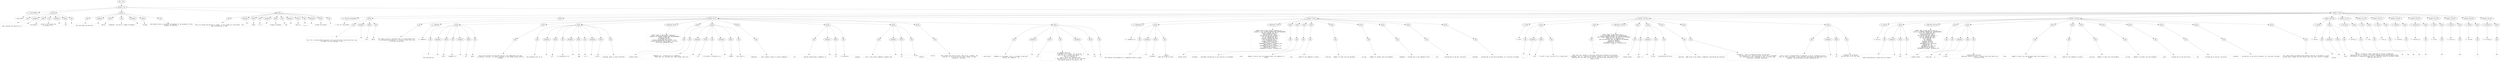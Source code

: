 digraph lpegNode {

node [fontname=Helvetica]
edge [style=dashed]

doc_0 [label="doc - 231"]


doc_0 -> { section_1}
{rank=same; section_1}

section_1 [label="section: 1-14"]


// END RANK doc_0

section_1 -> { header_2 prose_3 prose_4 prose_5 section_6}
{rank=same; header_2 prose_3 prose_4 prose_5 section_6}

header_2 [label="1 : Concordance"]

prose_3 [label="prose"]

prose_4 [label="prose"]

prose_5 [label="prose"]

section_6 [label="section: 15-229"]


// END RANK section_1

header_2 -> leaf_7
leaf_7  [color=Gray,shape=rectangle,fontname=Inconsolata,label="* Concordance"]
// END RANK header_2

prose_3 -> { raw_8 prespace_9 bold_10 raw_11 prespace_12 literal_13 raw_14}
{rank=same; raw_8 prespace_9 bold_10 raw_11 prespace_12 literal_13 raw_14}

raw_8 [label="raw"]

prespace_9 [label="prespace"]

bold_10 [label="bold"]

raw_11 [label="raw"]

prespace_12 [label="prespace"]

literal_13 [label="literal"]

raw_14 [label="raw"]


// END RANK prose_3

raw_8 -> leaf_15
leaf_15  [color=Gray,shape=rectangle,fontname=Inconsolata,label="

  This contains the SQLite for a"]
// END RANK raw_8

prespace_9 -> leaf_16
leaf_16  [color=Gray,shape=rectangle,fontname=Inconsolata,label=" "]
// END RANK prespace_9

bold_10 -> leaf_17
leaf_17  [color=Gray,shape=rectangle,fontname=Inconsolata,label="concordance"]
// END RANK bold_10

raw_11 -> leaf_18
leaf_18  [color=Gray,shape=rectangle,fontname=Inconsolata,label=", which is in essence the
co-product of a"]
// END RANK raw_11

prespace_12 -> leaf_19
leaf_19  [color=Gray,shape=rectangle,fontname=Inconsolata,label=" "]
// END RANK prespace_12

literal_13 -> leaf_20
leaf_20  [color=Gray,shape=rectangle,fontname=Inconsolata,label="Doc"]
// END RANK literal_13

raw_14 -> leaf_21
leaf_21  [color=Gray,shape=rectangle,fontname=Inconsolata,label=".
"]
// END RANK raw_14

prose_4 -> { raw_22 prespace_23 literal_24 raw_25 prespace_26 literal_27 raw_28}
{rank=same; raw_22 prespace_23 literal_24 raw_25 prespace_26 literal_27 raw_28}

raw_22 [label="raw"]

prespace_23 [label="prespace"]

literal_24 [label="literal"]

raw_25 [label="raw"]

prespace_26 [label="prespace"]

literal_27 [label="literal"]

raw_28 [label="raw"]


// END RANK prose_4

raw_22 -> leaf_29
leaf_29  [color=Gray,shape=rectangle,fontname=Inconsolata,label="
This describes two distinct"]
// END RANK raw_22

prespace_23 -> leaf_30
leaf_30  [color=Gray,shape=rectangle,fontname=Inconsolata,label=" "]
// END RANK prespace_23

literal_24 -> leaf_31
leaf_31  [color=Gray,shape=rectangle,fontname=Inconsolata,label="SQLite"]
// END RANK literal_24

raw_25 -> leaf_32
leaf_32  [color=Gray,shape=rectangle,fontname=Inconsolata,label=" databases, one held in common throughout"]
// END RANK raw_25

prespace_26 -> leaf_33
leaf_33  [color=Gray,shape=rectangle,fontname=Inconsolata,label=""]
// END RANK prespace_26

literal_27 -> leaf_34
leaf_34  [color=Gray,shape=rectangle,fontname=Inconsolata,label="bridge"]
// END RANK literal_27

raw_28 -> leaf_35
leaf_35  [color=Gray,shape=rectangle,fontname=Inconsolata,label=" and another which is personal and depends on the documents on the
computer in question.
"]
// END RANK raw_28

prose_5 -> { raw_36 prespace_37 literal_38 raw_39 prespace_40 literal_41 raw_42 prespace_43 literal_44 raw_45 prespace_46 literal_47 raw_48}
{rank=same; raw_36 prespace_37 literal_38 raw_39 prespace_40 literal_41 raw_42 prespace_43 literal_44 raw_45 prespace_46 literal_47 raw_48}

raw_36 [label="raw"]

prespace_37 [label="prespace"]

literal_38 [label="literal"]

raw_39 [label="raw"]

prespace_40 [label="prespace"]

literal_41 [label="literal"]

raw_42 [label="raw"]

prespace_43 [label="prespace"]

literal_44 [label="literal"]

raw_45 [label="raw"]

prespace_46 [label="prespace"]

literal_47 [label="literal"]

raw_48 [label="raw"]


// END RANK prose_5

raw_36 -> leaf_49
leaf_49  [color=Gray,shape=rectangle,fontname=Inconsolata,label="
These are merged and queried in common, so the schema are interleaved.  The
basic distinction is that"]
// END RANK raw_36

prespace_37 -> leaf_50
leaf_50  [color=Gray,shape=rectangle,fontname=Inconsolata,label=" "]
// END RANK prespace_37

literal_38 -> leaf_51
leaf_51  [color=Gray,shape=rectangle,fontname=Inconsolata,label="table"]
// END RANK literal_38

raw_39 -> leaf_52
leaf_52  [color=Gray,shape=rectangle,fontname=Inconsolata,label=" is in"]
// END RANK raw_39

prespace_40 -> leaf_53
leaf_53  [color=Gray,shape=rectangle,fontname=Inconsolata,label=" "]
// END RANK prespace_40

literal_41 -> leaf_54
leaf_54  [color=Gray,shape=rectangle,fontname=Inconsolata,label="bridge.cyclopedia"]
// END RANK literal_41

raw_42 -> leaf_55
leaf_55  [color=Gray,shape=rectangle,fontname=Inconsolata,label=", and"]
// END RANK raw_42

prespace_43 -> leaf_56
leaf_56  [color=Gray,shape=rectangle,fontname=Inconsolata,label=" "]
// END RANK prespace_43

literal_44 -> leaf_57
leaf_57  [color=Gray,shape=rectangle,fontname=Inconsolata,label="table_in"]
// END RANK literal_44

raw_45 -> leaf_58
leaf_58  [color=Gray,shape=rectangle,fontname=Inconsolata,label="
is in"]
// END RANK raw_45

prespace_46 -> leaf_59
leaf_59  [color=Gray,shape=rectangle,fontname=Inconsolata,label=" "]
// END RANK prespace_46

literal_47 -> leaf_60
leaf_60  [color=Gray,shape=rectangle,fontname=Inconsolata,label="bridge.concordance"]
// END RANK literal_47

raw_48 -> leaf_61
leaf_61  [color=Gray,shape=rectangle,fontname=Inconsolata,label=".

"]
// END RANK raw_48

section_6 -> { header_62 prose_63 prose_64 section_65 section_66 section_67 section_68 section_69 section_70 section_71 section_72 section_73 section_74 section_75 section_76 section_77 section_78}
{rank=same; header_62 prose_63 prose_64 section_65 section_66 section_67 section_68 section_69 section_70 section_71 section_72 section_73 section_74 section_75 section_76 section_77 section_78}

header_62 [label="2 : SQL for concordance"]

prose_63 [label="prose"]

prose_64 [label="prose"]

section_65 [label="section: 24-71"]

section_66 [label="section: 72-114"]

section_67 [label="section: 115-153"]

section_68 [label="section: 154-202"]

section_69 [label="section: 203-210"]

section_70 [label="section: 211-213"]

section_71 [label="section: 214-215"]

section_72 [label="section: 216-217"]

section_73 [label="section: 218-219"]

section_74 [label="section: 220-222"]

section_75 [label="section: 223-225"]

section_76 [label="section: 226-227"]

section_77 [label="section: 228-229"]

section_78 [label="section: 230-231"]


// END RANK section_6

header_62 -> leaf_79
leaf_79  [color=Gray,shape=rectangle,fontname=Inconsolata,label="** SQL for concordance"]
// END RANK header_62

prose_63 -> { raw_80 prespace_81 literal_82 raw_83}
{rank=same; raw_80 prespace_81 literal_82 raw_83}

raw_80 [label="raw"]

prespace_81 [label="prespace"]

literal_82 [label="literal"]

raw_83 [label="raw"]


// END RANK prose_63

raw_80 -> leaf_84
leaf_84  [color=Gray,shape=rectangle,fontname=Inconsolata,label="

This file is being handled specially since we lack both transclusion and a way
to handle non-Lua languages in the"]
// END RANK raw_80

prespace_81 -> leaf_85
leaf_85  [color=Gray,shape=rectangle,fontname=Inconsolata,label=" "]
// END RANK prespace_81

literal_82 -> leaf_86
leaf_86  [color=Gray,shape=rectangle,fontname=Inconsolata,label="knit"]
// END RANK literal_82

raw_83 -> leaf_87
leaf_87  [color=Gray,shape=rectangle,fontname=Inconsolata,label=" phase.
"]
// END RANK raw_83

prose_64 -> { raw_88}
{rank=same; raw_88}

raw_88 [label="raw"]


// END RANK prose_64

raw_88 -> leaf_89
leaf_89  [color=Gray,shape=rectangle,fontname=Inconsolata,label="
The luajit script to translate this to [[concordance.orb]
[~/concordance/concordance]] is found at [[sql-strip.lua]
[~~/etc/sql-strip.lua]].
"]
// END RANK raw_88

section_65 -> { header_90 prose_91 prose_92 prose_93 codeblock_94 prose_95 prose_96 prose_97 prose_98 prose_99 prose_100 prose_101}
{rank=same; header_90 prose_91 prose_92 prose_93 codeblock_94 prose_95 prose_96 prose_97 prose_98 prose_99 prose_100 prose_101}

header_90 [label="3 : codepoint"]

prose_91 [label="prose"]

prose_92 [label="prose"]

prose_93 [label="prose"]

codeblock_94 [label="code block 35-44"]

prose_95 [label="prose"]

prose_96 [label="prose"]

prose_97 [label="prose"]

prose_98 [label="prose"]

prose_99 [label="prose"]

prose_100 [label="prose"]

prose_101 [label="prose"]


// END RANK section_65

header_90 -> leaf_102
leaf_102  [color=Gray,shape=rectangle,fontname=Inconsolata,label="*** codepoint"]
// END RANK header_90

prose_91 -> { raw_103 prespace_104 literal_105 raw_106 prespace_107 literal_108 raw_109}
{rank=same; raw_103 prespace_104 literal_105 raw_106 prespace_107 literal_108 raw_109}

raw_103 [label="raw"]

prespace_104 [label="prespace"]

literal_105 [label="literal"]

raw_106 [label="raw"]

prespace_107 [label="prespace"]

literal_108 [label="literal"]

raw_109 [label="raw"]


// END RANK prose_91

raw_103 -> leaf_110
leaf_110  [color=Gray,shape=rectangle,fontname=Inconsolata,label="

This decribes an"]
// END RANK raw_103

prespace_104 -> leaf_111
leaf_111  [color=Gray,shape=rectangle,fontname=Inconsolata,label=" "]
// END RANK prespace_104

literal_105 -> leaf_112
leaf_112  [color=Gray,shape=rectangle,fontname=Inconsolata,label="ortho"]
// END RANK literal_105

raw_106 -> leaf_113
leaf_113  [color=Gray,shape=rectangle,fontname=Inconsolata,label=" codepoint in"]
// END RANK raw_106

prespace_107 -> leaf_114
leaf_114  [color=Gray,shape=rectangle,fontname=Inconsolata,label=" "]
// END RANK prespace_107

literal_108 -> leaf_115
leaf_115  [color=Gray,shape=rectangle,fontname=Inconsolata,label="utf"]
// END RANK literal_108

raw_109 -> leaf_116
leaf_116  [color=Gray,shape=rectangle,fontname=Inconsolata,label=" space.
"]
// END RANK raw_109

prose_92 -> { raw_117}
{rank=same; raw_117}

raw_117 [label="raw"]


// END RANK prose_92

raw_117 -> leaf_118
leaf_118  [color=Gray,shape=rectangle,fontname=Inconsolata,label="
Since this descends from Unicode and will stay compatible with that,
it defines a version, so a given codepoint is not unique except within a
version.
"]
// END RANK raw_117

prose_93 -> { raw_119 prespace_120 literal_121 raw_122 prespace_123 literal_124 raw_125 prespace_126 literal_127 raw_128}
{rank=same; raw_119 prespace_120 literal_121 raw_122 prespace_123 literal_124 raw_125 prespace_126 literal_127 raw_128}

raw_119 [label="raw"]

prespace_120 [label="prespace"]

literal_121 [label="literal"]

raw_122 [label="raw"]

prespace_123 [label="prespace"]

literal_124 [label="literal"]

raw_125 [label="raw"]

prespace_126 [label="prespace"]

literal_127 [label="literal"]

raw_128 [label="raw"]


// END RANK prose_93

raw_119 -> leaf_129
leaf_129  [color=Gray,shape=rectangle,fontname=Inconsolata,label="
Orb documents will be in"]
// END RANK raw_119

prespace_120 -> leaf_130
leaf_130  [color=Gray,shape=rectangle,fontname=Inconsolata,label=" "]
// END RANK prespace_120

literal_121 -> leaf_131
leaf_131  [color=Gray,shape=rectangle,fontname=Inconsolata,label="utf"]
// END RANK literal_121

raw_122 -> leaf_132
leaf_132  [color=Gray,shape=rectangle,fontname=Inconsolata,label=", no exceptions, but"]
// END RANK raw_122

prespace_123 -> leaf_133
leaf_133  [color=Gray,shape=rectangle,fontname=Inconsolata,label=" "]
// END RANK prespace_123

literal_124 -> leaf_134
leaf_134  [color=Gray,shape=rectangle,fontname=Inconsolata,label="ggg"]
// END RANK literal_124

raw_125 -> leaf_135
leaf_135  [color=Gray,shape=rectangle,fontname=Inconsolata,label=" is in"]
// END RANK raw_125

prespace_126 -> leaf_136
leaf_136  [color=Gray,shape=rectangle,fontname=Inconsolata,label=" "]
// END RANK prespace_126

literal_127 -> leaf_137
leaf_137  [color=Gray,shape=rectangle,fontname=Inconsolata,label="Latin-1"]
// END RANK literal_127

raw_128 -> leaf_138
leaf_138  [color=Gray,shape=rectangle,fontname=Inconsolata,label="
encoding, which is quite different.
"]
// END RANK raw_128

codeblock_94 -> leaf_139
leaf_139  [color=Gray,shape=rectangle,fontname=Inconsolata,label="CREATE TABLE IF NOT EXISTS codepoint (
   codepoint_id INTEGER PRIMARY KEY AUTOINCREMENT,
   codevalue NOT NULL,
   utf INTEGER default 1,
   category STRING NOT NULL DEFAULT 'utf',
   version STRING NOT NULL DEFAULT 'official',
   destription STRING NOT NULL,
);"]
// END RANK codeblock_94

prose_95 -> { raw_140}
{rank=same; raw_140}

raw_140 [label="raw"]


// END RANK prose_95

raw_140 -> leaf_141
leaf_141  [color=Gray,shape=rectangle,fontname=Inconsolata,label="
- Schema fields :
"]
// END RANK raw_140

prose_96 -> { raw_142 prespace_143 literal_144 raw_145 prespace_146 literal_147 raw_148}
{rank=same; raw_142 prespace_143 literal_144 raw_145 prespace_146 literal_147 raw_148}

raw_142 [label="raw"]

prespace_143 [label="prespace"]

literal_144 [label="literal"]

raw_145 [label="raw"]

prespace_146 [label="prespace"]

literal_147 [label="literal"]

raw_148 [label="raw"]


// END RANK prose_96

raw_142 -> leaf_149
leaf_149  [color=Gray,shape=rectangle,fontname=Inconsolata,label="
   - codepoint_id :  Primary key for codepoint.
                     Note that this includes more code schemes than just
                    "]
// END RANK raw_142

prespace_143 -> leaf_150
leaf_150  [color=Gray,shape=rectangle,fontname=Inconsolata,label=" "]
// END RANK prespace_143

literal_144 -> leaf_151
leaf_151  [color=Gray,shape=rectangle,fontname=Inconsolata,label="utf"]
// END RANK literal_144

raw_145 -> leaf_152
leaf_152  [color=Gray,shape=rectangle,fontname=Inconsolata,label=", we intend to represent e.g."]
// END RANK raw_145

prespace_146 -> leaf_153
leaf_153  [color=Gray,shape=rectangle,fontname=Inconsolata,label=" "]
// END RANK prespace_146

literal_147 -> leaf_154
leaf_154  [color=Gray,shape=rectangle,fontname=Inconsolata,label="EBCDIC"]
// END RANK literal_147

raw_148 -> leaf_155
leaf_155  [color=Gray,shape=rectangle,fontname=Inconsolata,label=" and =Latin-1.
"]
// END RANK raw_148

prose_97 -> { raw_156}
{rank=same; raw_156}

raw_156 [label="raw"]


// END RANK prose_97

raw_156 -> leaf_157
leaf_157  [color=Gray,shape=rectangle,fontname=Inconsolata,label="
   - codevalue    :  Exact numeric value of a given codepoint.
"]
// END RANK raw_156

prose_98 -> { raw_158 prespace_159 literal_160 raw_161}
{rank=same; raw_158 prespace_159 literal_160 raw_161}

raw_158 [label="raw"]

prespace_159 [label="prespace"]

literal_160 [label="literal"]

raw_161 [label="raw"]


// END RANK prose_98

raw_158 -> leaf_162
leaf_162  [color=Gray,shape=rectangle,fontname=Inconsolata,label="
   - utf          :  Boolean identifying a codepoint as"]
// END RANK raw_158

prespace_159 -> leaf_163
leaf_163  [color=Gray,shape=rectangle,fontname=Inconsolata,label=" "]
// END RANK prespace_159

literal_160 -> leaf_164
leaf_164  [color=Gray,shape=rectangle,fontname=Inconsolata,label="utf"]
// END RANK literal_160

raw_161 -> leaf_165
leaf_165  [color=Gray,shape=rectangle,fontname=Inconsolata,label=" or otherwise.
"]
// END RANK raw_161

prose_99 -> { raw_166 prespace_167 literal_168 raw_169}
{rank=same; raw_166 prespace_167 literal_168 raw_169}

raw_166 [label="raw"]

prespace_167 [label="prespace"]

literal_168 [label="literal"]

raw_169 [label="raw"]


// END RANK prose_99

raw_166 -> leaf_170
leaf_170  [color=Gray,shape=rectangle,fontname=Inconsolata,label="
   - category     :  This is the actual codepoint category and"]
// END RANK raw_166

prespace_167 -> leaf_171
leaf_171  [color=Gray,shape=rectangle,fontname=Inconsolata,label=" "]
// END RANK prespace_167

literal_168 -> leaf_172
leaf_172  [color=Gray,shape=rectangle,fontname=Inconsolata,label="utf"]
// END RANK literal_168

raw_169 -> leaf_173
leaf_173  [color=Gray,shape=rectangle,fontname=Inconsolata,label=" is the
                     default.
"]
// END RANK raw_169

prose_100 -> { raw_174}
{rank=same; raw_174}

raw_174 [label="raw"]


// END RANK prose_100

raw_174 -> leaf_175
leaf_175  [color=Gray,shape=rectangle,fontname=Inconsolata,label="
   - version      :  Some schema come with versions, many do not. Example, the
                     code for 'a' in ASCII/utf will never change, so that
                     version is 'official'.
"]
// END RANK raw_174

prose_101 -> { raw_176 prespace_177 literal_178 raw_179 prespace_180 literal_181 raw_182}
{rank=same; raw_176 prespace_177 literal_178 raw_179 prespace_180 literal_181 raw_182}

raw_176 [label="raw"]

prespace_177 [label="prespace"]

literal_178 [label="literal"]

raw_179 [label="raw"]

prespace_180 [label="prespace"]

literal_181 [label="literal"]

raw_182 [label="raw"]


// END RANK prose_101

raw_176 -> leaf_183
leaf_183  [color=Gray,shape=rectangle,fontname=Inconsolata,label="
   - description  :  Somewhat of a misnomer, this is a unique string that
                     defines the codepoint.  In"]
// END RANK raw_176

prespace_177 -> leaf_184
leaf_184  [color=Gray,shape=rectangle,fontname=Inconsolata,label=" "]
// END RANK prespace_177

literal_178 -> leaf_185
leaf_185  [color=Gray,shape=rectangle,fontname=Inconsolata,label="utf"]
// END RANK literal_178

raw_179 -> leaf_186
leaf_186  [color=Gray,shape=rectangle,fontname=Inconsolata,label=" an example would be
                     «∞ INFINITY utf: U+221E, utf: E2 88 9E». ¶
                     Note the use of double guillemets: «»,
                     they are required. ¶
                     Latin-1 would say something like
                     «¬ NOT SIGN Latin-1: etc» but the not sign and
                     description would all be Latin-1, not"]
// END RANK raw_179

prespace_180 -> leaf_187
leaf_187  [color=Gray,shape=rectangle,fontname=Inconsolata,label=" "]
// END RANK prespace_180

literal_181 -> leaf_188
leaf_188  [color=Gray,shape=rectangle,fontname=Inconsolata,label="utf"]
// END RANK literal_181

raw_182 -> leaf_189
leaf_189  [color=Gray,shape=rectangle,fontname=Inconsolata,label=".¶
"]
// END RANK raw_182

section_66 -> { header_190 prose_191 codeblock_192 prose_193 prose_194 prose_195 prose_196 prose_197 prose_198 prose_199 prose_200 prose_201}
{rank=same; header_190 prose_191 codeblock_192 prose_193 prose_194 prose_195 prose_196 prose_197 prose_198 prose_199 prose_200 prose_201}

header_190 [label="3 : codepoint_in"]

prose_191 [label="prose"]

codeblock_192 [label="code block 77-94"]

prose_193 [label="prose"]

prose_194 [label="prose"]

prose_195 [label="prose"]

prose_196 [label="prose"]

prose_197 [label="prose"]

prose_198 [label="prose"]

prose_199 [label="prose"]

prose_200 [label="prose"]

prose_201 [label="prose"]


// END RANK section_66

header_190 -> leaf_202
leaf_202  [color=Gray,shape=rectangle,fontname=Inconsolata,label="*** codepoint_in"]
// END RANK header_190

prose_191 -> { raw_203 prespace_204 literal_205 raw_206}
{rank=same; raw_203 prespace_204 literal_205 raw_206}

raw_203 [label="raw"]

prespace_204 [label="prespace"]

literal_205 [label="literal"]

raw_206 [label="raw"]


// END RANK prose_191

raw_203 -> leaf_207
leaf_207  [color=Gray,shape=rectangle,fontname=Inconsolata,label="

This defines the placement of a codepoint within a single"]
// END RANK raw_203

prespace_204 -> leaf_208
leaf_208  [color=Gray,shape=rectangle,fontname=Inconsolata,label=" "]
// END RANK prespace_204

literal_205 -> leaf_209
leaf_209  [color=Gray,shape=rectangle,fontname=Inconsolata,label="document"]
// END RANK literal_205

raw_206 -> leaf_210
leaf_210  [color=Gray,shape=rectangle,fontname=Inconsolata,label=", another
table we'll get to later.
"]
// END RANK raw_206

codeblock_192 -> leaf_211
leaf_211  [color=Gray,shape=rectangle,fontname=Inconsolata,label="CREATE TABLE IF NOT EXISTS codepoint_in (
   codepoint_in_id INTEGER PRIMARY KEY AUTOINCREMENT,
   document UNIQUE, NOT NULL,
   disp INTEGER NOT NULL,
   wid INTEGER NOT NULL DEFAULT 1,
   line_num INTEGER NOT NULL,
   col_num INTEGER NOT NULL,
   codepoint INTEGER NOT NULL,
   doc INTEGER NOT NULL,
   document INTEGER NOT NULL,
   FOREIGN KEY codepoint
      REFERENCES codepoint (codepoint_id),
   FOREIGN KEY document
      REFERENCES document (document_id),
   FOREIGN KEY document
      REFERENCES document (document_id),"]
// END RANK codeblock_192

prose_193 -> { raw_212}
{rank=same; raw_212}

raw_212 [label="raw"]


// END RANK prose_193

raw_212 -> leaf_213
leaf_213  [color=Gray,shape=rectangle,fontname=Inconsolata,label="
- Schema fields
"]
// END RANK raw_212

prose_194 -> { raw_214}
{rank=same; raw_214}

raw_214 [label="raw"]


// END RANK prose_194

raw_214 -> leaf_215
leaf_215  [color=Gray,shape=rectangle,fontname=Inconsolata,label="
   - document  :  Doccument foreign key to one version of a document.
"]
// END RANK raw_214

prose_195 -> { raw_216}
{rank=same; raw_216}

raw_216 [label="raw"]


// END RANK prose_195

raw_216 -> leaf_217
leaf_217  [color=Gray,shape=rectangle,fontname=Inconsolata,label="
   - disp      :  Number of bytes into the document where the codepoint is
                  found.
"]
// END RANK raw_216

prose_196 -> { raw_218}
{rank=same; raw_218}

raw_218 [label="raw"]


// END RANK prose_196

raw_218 -> leaf_219
leaf_219  [color=Gray,shape=rectangle,fontname=Inconsolata,label="
   - wid       :  Width of the codepoint in bytes.
"]
// END RANK raw_218

prose_197 -> { raw_220}
{rank=same; raw_220}

raw_220 [label="raw"]


// END RANK prose_197

raw_220 -> leaf_221
leaf_221  [color=Gray,shape=rectangle,fontname=Inconsolata,label="
   - line_num  :  Number of lines into the document.
"]
// END RANK raw_220

prose_198 -> { raw_222}
{rank=same; raw_222}

raw_222 [label="raw"]


// END RANK prose_198

raw_222 -> leaf_223
leaf_223  [color=Gray,shape=rectangle,fontname=Inconsolata,label="
   - col_num   :  Number of columns into the document.
"]
// END RANK raw_222

prose_199 -> { raw_224}
{rank=same; raw_224}

raw_224 [label="raw"]


// END RANK prose_199

raw_224 -> leaf_225
leaf_225  [color=Gray,shape=rectangle,fontname=Inconsolata,label="
   - codepoint :  Foreign key to the codepoint entry.
"]
// END RANK raw_224

prose_200 -> { raw_226}
{rank=same; raw_226}

raw_226 [label="raw"]


// END RANK prose_200

raw_226 -> leaf_227
leaf_227  [color=Gray,shape=rectangle,fontname=Inconsolata,label="
   - doc       :  Foreign key to the doc (revision).
"]
// END RANK raw_226

prose_201 -> { raw_228}
{rank=same; raw_228}

raw_228 [label="raw"]


// END RANK prose_201

raw_228 -> leaf_229
leaf_229  [color=Gray,shape=rectangle,fontname=Inconsolata,label="
   - document  :  Foreign key to the entire document, all revisions included.
"]
// END RANK raw_228

section_67 -> { header_230 prose_231 prose_232 codeblock_233 prose_234 prose_235 prose_236 prose_237 prose_238}
{rank=same; header_230 prose_231 prose_232 codeblock_233 prose_234 prose_235 prose_236 prose_237 prose_238}

header_230 [label="3 : word"]

prose_231 [label="prose"]

prose_232 [label="prose"]

codeblock_233 [label="code block 124-134"]

prose_234 [label="prose"]

prose_235 [label="prose"]

prose_236 [label="prose"]

prose_237 [label="prose"]

prose_238 [label="prose"]


// END RANK section_67

header_230 -> leaf_239
leaf_239  [color=Gray,shape=rectangle,fontname=Inconsolata,label="*** word"]
// END RANK header_230

prose_231 -> { raw_240 prespace_241 literal_242 raw_243}
{rank=same; raw_240 prespace_241 literal_242 raw_243}

raw_240 [label="raw"]

prespace_241 [label="prespace"]

literal_242 [label="literal"]

raw_243 [label="raw"]


// END RANK prose_231

raw_240 -> leaf_244
leaf_244  [color=Gray,shape=rectangle,fontname=Inconsolata,label="

A"]
// END RANK raw_240

prespace_241 -> leaf_245
leaf_245  [color=Gray,shape=rectangle,fontname=Inconsolata,label=" "]
// END RANK prespace_241

literal_242 -> leaf_246
leaf_246  [color=Gray,shape=rectangle,fontname=Inconsolata,label="word"]
// END RANK literal_242

raw_243 -> leaf_247
leaf_247  [color=Gray,shape=rectangle,fontname=Inconsolata,label=" is what is says, an entry for a single word.
"]
// END RANK raw_243

prose_232 -> { raw_248}
{rank=same; raw_248}

raw_248 [label="raw"]


// END RANK prose_232

raw_248 -> leaf_249
leaf_249  [color=Gray,shape=rectangle,fontname=Inconsolata,label="
Note that this concept is very much differently defined for different
languages, but it's coherent and modular enough to work with them smoothly,
granting that the name itself will be inaccurate when considering, say,
Semitic roots.
"]
// END RANK raw_248

codeblock_233 -> leaf_250
leaf_250  [color=Gray,shape=rectangle,fontname=Inconsolata,label="CREATE TABLE IF NOT EXISTS word (
   word_id INTEGER PRIMARY KEY AUTOINCREMENT,
   word STRING UNIQUE NOT NULL ON CONFLICT DO NOTHING,
   -- JSON array of codepoint_ids
   spelling BLOB NOT NULL ON CONFLICT DO NOTHING,
   thesaurus INTEGER,
   FOREIGN KEY thesaurus
      REFERENCES thesaurus (thesaurus_id)
);"]
// END RANK codeblock_233

prose_234 -> { raw_251}
{rank=same; raw_251}

raw_251 [label="raw"]


// END RANK prose_234

raw_251 -> leaf_252
leaf_252  [color=Gray,shape=rectangle,fontname=Inconsolata,label="
- Schema fields
"]
// END RANK raw_251

prose_235 -> { raw_253 prespace_254 bold_255 raw_256}
{rank=same; raw_253 prespace_254 bold_255 raw_256}

raw_253 [label="raw"]

prespace_254 [label="prespace"]

bold_255 [label="bold"]

raw_256 [label="raw"]


// END RANK prose_235

raw_253 -> leaf_257
leaf_257  [color=Gray,shape=rectangle,fontname=Inconsolata,label="
   - word : A"]
// END RANK raw_253

prespace_254 -> leaf_258
leaf_258  [color=Gray,shape=rectangle,fontname=Inconsolata,label=" "]
// END RANK prespace_254

bold_255 -> leaf_259
leaf_259  [color=Gray,shape=rectangle,fontname=Inconsolata,label="string"]
// END RANK bold_255

raw_256 -> leaf_260
leaf_260  [color=Gray,shape=rectangle,fontname=Inconsolata,label=" representing the word.
"]
// END RANK raw_256

prose_236 -> { raw_261}
{rank=same; raw_261}

raw_261 [label="raw"]


// END RANK prose_236

raw_261 -> leaf_262
leaf_262  [color=Gray,shape=rectangle,fontname=Inconsolata,label="
   - spelling : JSON array of the numeric codepoints specifying the spelling.
"]
// END RANK raw_261

prose_237 -> { raw_263}
{rank=same; raw_263}

raw_263 [label="raw"]


// END RANK prose_237

raw_263 -> leaf_264
leaf_264  [color=Gray,shape=rectangle,fontname=Inconsolata,label="
   - thesaurus :  Key to a thesaurus entry for the word.
                  The thesaurus will have dictionary fields and is intended
                  for translation across languages as well as within them.
                  Basically a personal wiktionary.

"]
// END RANK raw_263

prose_238 -> { raw_265 prespace_266 literal_267 raw_268}
{rank=same; raw_265 prespace_266 literal_267 raw_268}

raw_265 [label="raw"]

prespace_266 [label="prespace"]

literal_267 [label="literal"]

raw_268 [label="raw"]


// END RANK prose_238

raw_265 -> leaf_269
leaf_269  [color=Gray,shape=rectangle,fontname=Inconsolata,label="
word is fairly straightforward to populate as we go, although the exact
rules for what constitutes a word and what punctuation and whitespace vary
somewhat, the differences are well defined by the"]
// END RANK raw_265

prespace_266 -> leaf_270
leaf_270  [color=Gray,shape=rectangle,fontname=Inconsolata,label=" "]
// END RANK prespace_266

literal_267 -> leaf_271
leaf_271  [color=Gray,shape=rectangle,fontname=Inconsolata,label="utf"]
// END RANK literal_267

raw_268 -> leaf_272
leaf_272  [color=Gray,shape=rectangle,fontname=Inconsolata,label=" standard, wo we merely
 aad new ones as we find them.

"]
// END RANK raw_268

section_68 -> { header_273 prose_274 codeblock_275 prose_276 prose_277 prose_278 prose_279 prose_280 prose_281 prose_282 prose_283 prose_284 prose_285}
{rank=same; header_273 prose_274 codeblock_275 prose_276 prose_277 prose_278 prose_279 prose_280 prose_281 prose_282 prose_283 prose_284 prose_285}

header_273 [label="3 : word_in"]

prose_274 [label="prose"]

codeblock_275 [label="code block 158-175"]

prose_276 [label="prose"]

prose_277 [label="prose"]

prose_278 [label="prose"]

prose_279 [label="prose"]

prose_280 [label="prose"]

prose_281 [label="prose"]

prose_282 [label="prose"]

prose_283 [label="prose"]

prose_284 [label="prose"]

prose_285 [label="prose"]


// END RANK section_68

header_273 -> leaf_286
leaf_286  [color=Gray,shape=rectangle,fontname=Inconsolata,label="*** word_in"]
// END RANK header_273

prose_274 -> { raw_287 prespace_288 literal_289 raw_290}
{rank=same; raw_287 prespace_288 literal_289 raw_290}

raw_287 [label="raw"]

prespace_288 [label="prespace"]

literal_289 [label="literal"]

raw_290 [label="raw"]


// END RANK prose_274

raw_287 -> leaf_291
leaf_291  [color=Gray,shape=rectangle,fontname=Inconsolata,label="

Table representing a single word in a given"]
// END RANK raw_287

prespace_288 -> leaf_292
leaf_292  [color=Gray,shape=rectangle,fontname=Inconsolata,label=" "]
// END RANK prespace_288

literal_289 -> leaf_293
leaf_293  [color=Gray,shape=rectangle,fontname=Inconsolata,label="Doc"]
// END RANK literal_289

raw_290 -> leaf_294
leaf_294  [color=Gray,shape=rectangle,fontname=Inconsolata,label=".
"]
// END RANK raw_290

codeblock_275 -> leaf_295
leaf_295  [color=Gray,shape=rectangle,fontname=Inconsolata,label="CREATE TABLE IF NOT EXISTS word_in (
   word_in_id INTEGER PRIMARY KEY AUTOINCREMENT,
   word_repr STRING NOT NULL,
   disp INTEGER NOT NULL,
   wid INTEGER NOT NULL DEFAULT 1,
   line_num INTEGER NOT NULL,
   col_num INTEGER NOT NULL,
   word INTEGER,
   doc INTEGER,
   document INTEGER,
   FOREIGN KEY word
      REFERENCES word (word_id),
   FOREIGN KEY doc
      REFERENCE doc (doc_id)
   FOREIGN KEY document
      REFERENCES document (document_id),"]
// END RANK codeblock_275

prose_276 -> { raw_296}
{rank=same; raw_296}

raw_296 [label="raw"]


// END RANK prose_276

raw_296 -> leaf_297
leaf_297  [color=Gray,shape=rectangle,fontname=Inconsolata,label="
- Schema fields
"]
// END RANK raw_296

prose_277 -> { raw_298 prespace_299 bold_300 raw_301}
{rank=same; raw_298 prespace_299 bold_300 raw_301}

raw_298 [label="raw"]

prespace_299 [label="prespace"]

bold_300 [label="bold"]

raw_301 [label="raw"]


// END RANK prose_277

raw_298 -> leaf_302
leaf_302  [color=Gray,shape=rectangle,fontname=Inconsolata,label="
   - word_repr :  A"]
// END RANK raw_298

prespace_299 -> leaf_303
leaf_303  [color=Gray,shape=rectangle,fontname=Inconsolata,label=" "]
// END RANK prespace_299

bold_300 -> leaf_304
leaf_304  [color=Gray,shape=rectangle,fontname=Inconsolata,label="string"]
// END RANK bold_300

raw_301 -> leaf_305
leaf_305  [color=Gray,shape=rectangle,fontname=Inconsolata,label=" representing the word.
                  Important because we don't consider zebra and zebras two
                  different words.
"]
// END RANK raw_301

prose_278 -> { raw_306}
{rank=same; raw_306}

raw_306 [label="raw"]


// END RANK prose_278

raw_306 -> leaf_307
leaf_307  [color=Gray,shape=rectangle,fontname=Inconsolata,label="
   - disp      :  Number of bytes into the document where the codepoint is
                  found.
"]
// END RANK raw_306

prose_279 -> { raw_308}
{rank=same; raw_308}

raw_308 [label="raw"]


// END RANK prose_279

raw_308 -> leaf_309
leaf_309  [color=Gray,shape=rectangle,fontname=Inconsolata,label="
   - wid       :  Width of the codepoint in bytes.
"]
// END RANK raw_308

prose_280 -> { raw_310}
{rank=same; raw_310}

raw_310 [label="raw"]


// END RANK prose_280

raw_310 -> leaf_311
leaf_311  [color=Gray,shape=rectangle,fontname=Inconsolata,label="
   - line_num  :  Number of lines into the document.
"]
// END RANK raw_310

prose_281 -> { raw_312}
{rank=same; raw_312}

raw_312 [label="raw"]


// END RANK prose_281

raw_312 -> leaf_313
leaf_313  [color=Gray,shape=rectangle,fontname=Inconsolata,label="
   - col_num   :  Number of columns into the document.
"]
// END RANK raw_312

prose_282 -> { raw_314}
{rank=same; raw_314}

raw_314 [label="raw"]


// END RANK prose_282

raw_314 -> leaf_315
leaf_315  [color=Gray,shape=rectangle,fontname=Inconsolata,label="
   - word      :  Foreign key to the word entry.
"]
// END RANK raw_314

prose_283 -> { raw_316}
{rank=same; raw_316}

raw_316 [label="raw"]


// END RANK prose_283

raw_316 -> leaf_317
leaf_317  [color=Gray,shape=rectangle,fontname=Inconsolata,label="
   - doc       :  Foreign key to the doc (revision).
"]
// END RANK raw_316

prose_284 -> { raw_318}
{rank=same; raw_318}

raw_318 [label="raw"]


// END RANK prose_284

raw_318 -> leaf_319
leaf_319  [color=Gray,shape=rectangle,fontname=Inconsolata,label="
   - document  :  Foreign key to the entire document, all revisions included.

"]
// END RANK raw_318

prose_285 -> { raw_320}
{rank=same; raw_320}

raw_320 [label="raw"]


// END RANK prose_285

raw_320 -> leaf_321
leaf_321  [color=Gray,shape=rectangle,fontname=Inconsolata,label="
This table should be deduplicated between editions of documents to save
storage space; adding one word should cause one line's worth of changes.

"]
// END RANK raw_320

section_69 -> { header_322 prose_323}
{rank=same; header_322 prose_323}

header_322 [label="3 : phrase"]

prose_323 [label="prose"]


// END RANK section_69

header_322 -> leaf_324
leaf_324  [color=Gray,shape=rectangle,fontname=Inconsolata,label="*** phrase"]
// END RANK header_322

prose_323 -> { raw_325 prespace_326 literal_327 raw_328}
{rank=same; raw_325 prespace_326 literal_327 raw_328}

raw_325 [label="raw"]

prespace_326 [label="prespace"]

literal_327 [label="literal"]

raw_328 [label="raw"]


// END RANK prose_323

raw_325 -> leaf_329
leaf_329  [color=Gray,shape=rectangle,fontname=Inconsolata,label="

Unlike"]
// END RANK raw_325

prespace_326 -> leaf_330
leaf_330  [color=Gray,shape=rectangle,fontname=Inconsolata,label=" "]
// END RANK prespace_326

literal_327 -> leaf_331
leaf_331  [color=Gray,shape=rectangle,fontname=Inconsolata,label="word"]
// END RANK literal_327

raw_328 -> leaf_332
leaf_332  [color=Gray,shape=rectangle,fontname=Inconsolata,label=" there's no good or linear algorithm for phrase recognition,
populating this is a matter of natural languag processing and making these
concordances is moderately expensive and should be saved for editions rather
than just any orb run.

"]
// END RANK raw_328

section_70 -> { header_333 prose_334}
{rank=same; header_333 prose_334}

header_333 [label="3 : phrase_in"]

prose_334 [label="prose"]


// END RANK section_70

header_333 -> leaf_335
leaf_335  [color=Gray,shape=rectangle,fontname=Inconsolata,label="*** phrase_in"]
// END RANK header_333

prose_334 -> { raw_336}
{rank=same; raw_336}

raw_336 [label="raw"]


// END RANK prose_334

raw_336 -> leaf_337
leaf_337  [color=Gray,shape=rectangle,fontname=Inconsolata,label="

"]
// END RANK raw_336

section_71 -> { header_338 prose_339}
{rank=same; header_338 prose_339}

header_338 [label="3 : line"]

prose_339 [label="prose"]


// END RANK section_71

header_338 -> leaf_340
leaf_340  [color=Gray,shape=rectangle,fontname=Inconsolata,label="*** line"]
// END RANK header_338

prose_339 -> { raw_341}
{rank=same; raw_341}

raw_341 [label="raw"]


// END RANK prose_339

raw_341 -> leaf_342
leaf_342  [color=Gray,shape=rectangle,fontname=Inconsolata,label="
"]
// END RANK raw_341

section_72 -> { header_343 prose_344}
{rank=same; header_343 prose_344}

header_343 [label="3 : line_in"]

prose_344 [label="prose"]


// END RANK section_72

header_343 -> leaf_345
leaf_345  [color=Gray,shape=rectangle,fontname=Inconsolata,label="*** line_in"]
// END RANK header_343

prose_344 -> { raw_346}
{rank=same; raw_346}

raw_346 [label="raw"]


// END RANK prose_344

raw_346 -> leaf_347
leaf_347  [color=Gray,shape=rectangle,fontname=Inconsolata,label="
"]
// END RANK raw_346

section_73 -> { header_348 prose_349}
{rank=same; header_348 prose_349}

header_348 [label="3 : sentence"]

prose_349 [label="prose"]


// END RANK section_73

header_348 -> leaf_350
leaf_350  [color=Gray,shape=rectangle,fontname=Inconsolata,label="*** sentence"]
// END RANK header_348

prose_349 -> { raw_351}
{rank=same; raw_351}

raw_351 [label="raw"]


// END RANK prose_349

raw_351 -> leaf_352
leaf_352  [color=Gray,shape=rectangle,fontname=Inconsolata,label="
"]
// END RANK raw_351

section_74 -> { header_353 prose_354}
{rank=same; header_353 prose_354}

header_353 [label="3 : sentence_in"]

prose_354 [label="prose"]


// END RANK section_74

header_353 -> leaf_355
leaf_355  [color=Gray,shape=rectangle,fontname=Inconsolata,label="*** sentence_in"]
// END RANK header_353

prose_354 -> { raw_356}
{rank=same; raw_356}

raw_356 [label="raw"]


// END RANK prose_354

raw_356 -> leaf_357
leaf_357  [color=Gray,shape=rectangle,fontname=Inconsolata,label="

"]
// END RANK raw_356

section_75 -> { header_358 prose_359}
{rank=same; header_358 prose_359}

header_358 [label="3 : block"]

prose_359 [label="prose"]


// END RANK section_75

header_358 -> leaf_360
leaf_360  [color=Gray,shape=rectangle,fontname=Inconsolata,label="*** block"]
// END RANK header_358

prose_359 -> { raw_361}
{rank=same; raw_361}

raw_361 [label="raw"]


// END RANK prose_359

raw_361 -> leaf_362
leaf_362  [color=Gray,shape=rectangle,fontname=Inconsolata,label="

"]
// END RANK raw_361

section_76 -> { header_363 prose_364}
{rank=same; header_363 prose_364}

header_363 [label="3 : block_in"]

prose_364 [label="prose"]


// END RANK section_76

header_363 -> leaf_365
leaf_365  [color=Gray,shape=rectangle,fontname=Inconsolata,label="*** block_in"]
// END RANK header_363

prose_364 -> { raw_366}
{rank=same; raw_366}

raw_366 [label="raw"]


// END RANK prose_364

raw_366 -> leaf_367
leaf_367  [color=Gray,shape=rectangle,fontname=Inconsolata,label="
"]
// END RANK raw_366

section_77 -> { header_368 prose_369}
{rank=same; header_368 prose_369}

header_368 [label="3 : section"]

prose_369 [label="prose"]


// END RANK section_77

header_368 -> leaf_370
leaf_370  [color=Gray,shape=rectangle,fontname=Inconsolata,label="*** section"]
// END RANK header_368

prose_369 -> { raw_371}
{rank=same; raw_371}

raw_371 [label="raw"]


// END RANK prose_369

raw_371 -> leaf_372
leaf_372  [color=Gray,shape=rectangle,fontname=Inconsolata,label="
"]
// END RANK raw_371

section_78 -> { header_373 prose_374}
{rank=same; header_373 prose_374}

header_373 [label="3 : section_in"]

prose_374 [label="prose"]


// END RANK section_78

header_373 -> leaf_375
leaf_375  [color=Gray,shape=rectangle,fontname=Inconsolata,label="*** section_in"]
// END RANK header_373

prose_374 -> { raw_376}
{rank=same; raw_376}

raw_376 [label="raw"]


// END RANK prose_374

raw_376 -> leaf_377
leaf_377  [color=Gray,shape=rectangle,fontname=Inconsolata,label="
"]
// END RANK raw_376


}
